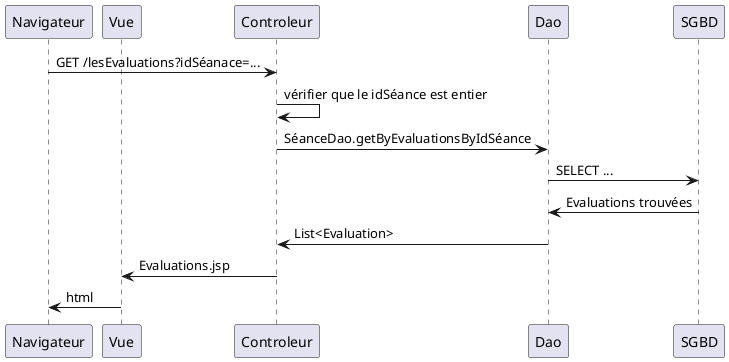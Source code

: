 @startuml
' par défaut, les couches sont disposées dans l'ordre d'apparition
' nous utilison participant pour préciser qu'après Navigateur il y a Vue et non Controleur
participant Navigateur
participant Vue

Navigateur -> Controleur: GET /lesEvaluations?idSéanace=...
Controleur -> Controleur: vérifier que le idSéance est entier
Controleur -> Dao: SéanceDao.getByEvaluationsByIdSéance
Dao -> SGBD: SELECT ...
SGBD -> Dao: Evaluations trouvées
Dao -> Controleur: List<Evaluation>
Controleur -> Vue: Evaluations.jsp
Vue -> Navigateur: html
@enduml

/' (commentaire sur plusieurs lignes, comme en Java, avec ' qui remplace *)
1ere étape
Créer le contrôleur et une vue minimale, et tester
Pour cela, créer une servlet MesCanauxServlet dans fr.siomassy2021.controller, avec
le chemin (utl) /mescanaux.
=> commit

2e étape
Mettre des canaux en dur dans le contrôleur,
et les afficher dans la JSP.
=> commit

3e étape
Appel de la Dao, qui construit la liste en dur
Le memberId est aussi mis en dur à 1
=> commit
'/